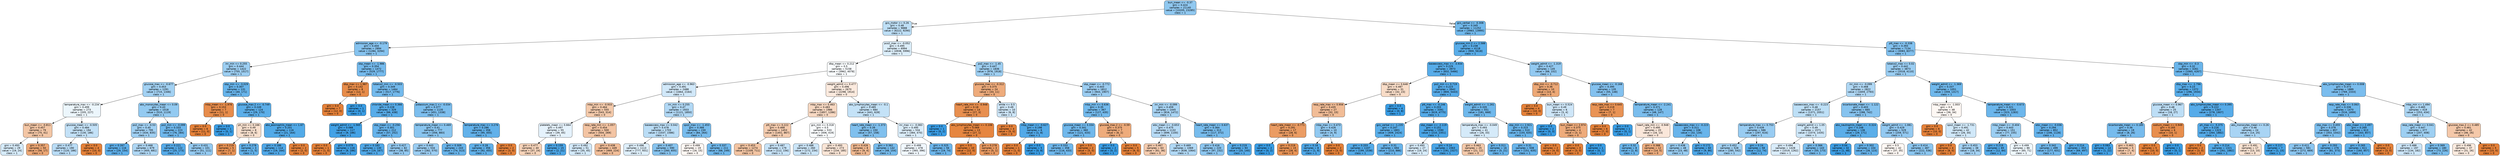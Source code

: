 digraph Tree {
node [shape=box, style="filled, rounded", color="black", fontname="helvetica"] ;
edge [fontname="helvetica"] ;
0 [label="bun_mean <= -0.37\ngini = 0.424\nsamples = 21140\nvalue = [10205, 23285]\nclass = 1", fillcolor="#90c8f0"] ;
1 [label="gcs_motor <= 0.26\ngini = 0.48\nsamples = 9888\nvalue = [6222, 9290]\nclass = 1", fillcolor="#bedff6"] ;
0 -> 1 [labeldistance=2.5, labelangle=45, headlabel="True"] ;
2 [label="admission_age <= -0.179\ngini = 0.404\nsamples = 2894\nvalue = [1284, 3294]\nclass = 1", fillcolor="#86c3ef"] ;
1 -> 2 ;
3 [label="inr_min <= 0.255\ngini = 0.444\nsamples = 1422\nvalue = [755, 1517]\nclass = 1", fillcolor="#9ccef2"] ;
2 -> 3 ;
4 [label="glucose_max <= -0.677\ngini = 0.453\nsamples = 1291\nvalue = [715, 1346]\nclass = 1", fillcolor="#a2d1f3"] ;
3 -> 4 ;
5 [label="temperature_max <= -0.234\ngini = 0.499\nsamples = 273\nvalue = [205, 227]\nclass = 1", fillcolor="#ecf6fc"] ;
4 -> 5 ;
6 [label="bun_mean <= -0.811\ngini = 0.457\nsamples = 79\nvalue = [75, 41]\nclass = 0", fillcolor="#f3c6a5"] ;
5 -> 6 ;
7 [label="gini = 0.493\nsamples = 29\nvalue = [19, 24]\nclass = 1", fillcolor="#d6ebfa"] ;
6 -> 7 ;
8 [label="gini = 0.357\nsamples = 50\nvalue = [56, 17]\nclass = 0", fillcolor="#eda775"] ;
6 -> 8 ;
9 [label="glucose_mean <= -0.505\ngini = 0.484\nsamples = 194\nvalue = [130, 186]\nclass = 1", fillcolor="#c3e1f7"] ;
5 -> 9 ;
10 [label="gini = 0.477\nsamples = 190\nvalue = [120, 186]\nclass = 1", fillcolor="#b9dcf6"] ;
9 -> 10 ;
11 [label="gini = 0.0\nsamples = 4\nvalue = [10, 0]\nclass = 0", fillcolor="#e58139"] ;
9 -> 11 ;
12 [label="abs_monocytes_mean <= 0.09\ngini = 0.43\nsamples = 1018\nvalue = [510, 1119]\nclass = 1", fillcolor="#93caf1"] ;
4 -> 12 ;
13 [label="po2_max <= -0.53\ngini = 0.45\nsamples = 795\nvalue = [434, 835]\nclass = 1", fillcolor="#a0d0f3"] ;
12 -> 13 ;
14 [label="gini = 0.267\nsamples = 116\nvalue = [29, 154]\nclass = 1", fillcolor="#5eafea"] ;
13 -> 14 ;
15 [label="gini = 0.468\nsamples = 679\nvalue = [405, 681]\nclass = 1", fillcolor="#afd7f4"] ;
13 -> 15 ;
16 [label="po2_min <= -0.099\ngini = 0.333\nsamples = 223\nvalue = [76, 284]\nclass = 1", fillcolor="#6eb7ec"] ;
12 -> 16 ;
17 [label="gini = 0.221\nsamples = 122\nvalue = [25, 173]\nclass = 1", fillcolor="#56abe9"] ;
16 -> 17 ;
18 [label="gini = 0.431\nsamples = 101\nvalue = [51, 111]\nclass = 1", fillcolor="#94caf1"] ;
16 -> 18 ;
19 [label="sbp_min <= -3.029\ngini = 0.307\nsamples = 131\nvalue = [40, 171]\nclass = 1", fillcolor="#67b4eb"] ;
3 -> 19 ;
20 [label="mbp_mean <= -1.976\ngini = 0.153\nsamples = 7\nvalue = [11, 1]\nclass = 0", fillcolor="#e78c4b"] ;
19 -> 20 ;
21 [label="gini = 0.0\nsamples = 6\nvalue = [11, 0]\nclass = 0", fillcolor="#e58139"] ;
20 -> 21 ;
22 [label="gini = 0.0\nsamples = 1\nvalue = [0, 1]\nclass = 1", fillcolor="#399de5"] ;
20 -> 22 ;
23 [label="glucose_max.2 <= -0.749\ngini = 0.249\nsamples = 124\nvalue = [29, 170]\nclass = 1", fillcolor="#5baee9"] ;
19 -> 23 ;
24 [label="ph_min <= 0.166\ngini = 0.49\nsamples = 8\nvalue = [8, 6]\nclass = 0", fillcolor="#f8e0ce"] ;
23 -> 24 ;
25 [label="gini = 0.219\nsamples = 5\nvalue = [7, 1]\nclass = 0", fillcolor="#e99355"] ;
24 -> 25 ;
26 [label="gini = 0.278\nsamples = 3\nvalue = [1, 5]\nclass = 1", fillcolor="#61b1ea"] ;
24 -> 26 ;
27 [label="abs_eosinophils_mean <= 1.67\ngini = 0.201\nsamples = 116\nvalue = [21, 164]\nclass = 1", fillcolor="#52aae8"] ;
23 -> 27 ;
28 [label="gini = 0.186\nsamples = 114\nvalue = [19, 164]\nclass = 1", fillcolor="#50a8e8"] ;
27 -> 28 ;
29 [label="gini = 0.0\nsamples = 2\nvalue = [2, 0]\nclass = 0", fillcolor="#e58139"] ;
27 -> 29 ;
30 [label="sbp_mean <= -1.986\ngini = 0.354\nsamples = 1472\nvalue = [529, 1777]\nclass = 1", fillcolor="#74baed"] ;
2 -> 30 ;
31 [label="dbp_max <= 1.987\ngini = 0.142\nsamples = 8\nvalue = [12, 1]\nclass = 0", fillcolor="#e78c49"] ;
30 -> 31 ;
32 [label="gini = 0.0\nsamples = 7\nvalue = [12, 0]\nclass = 0", fillcolor="#e58139"] ;
31 -> 32 ;
33 [label="gini = 0.0\nsamples = 1\nvalue = [0, 1]\nclass = 1", fillcolor="#399de5"] ;
31 -> 33 ;
34 [label="totalco2_min <= -0.503\ngini = 0.349\nsamples = 1464\nvalue = [517, 1776]\nclass = 1", fillcolor="#73baed"] ;
30 -> 34 ;
35 [label="chloride_mean <= 0.366\ngini = 0.228\nsamples = 329\nvalue = [66, 438]\nclass = 1", fillcolor="#57ace9"] ;
34 -> 35 ;
36 [label="weight_admit <= -1.565\ngini = 0.088\nsamples = 117\nvalue = [9, 186]\nclass = 1", fillcolor="#43a2e6"] ;
35 -> 36 ;
37 [label="gini = 0.0\nsamples = 1\nvalue = [1, 0]\nclass = 0", fillcolor="#e58139"] ;
36 -> 37 ;
38 [label="gini = 0.079\nsamples = 116\nvalue = [8, 186]\nclass = 1", fillcolor="#42a1e6"] ;
36 -> 38 ;
39 [label="sbp_mean <= -0.256\ngini = 0.301\nsamples = 212\nvalue = [57, 252]\nclass = 1", fillcolor="#66b3eb"] ;
35 -> 39 ;
40 [label="gini = 0.183\nsamples = 130\nvalue = [19, 167]\nclass = 1", fillcolor="#50a8e8"] ;
39 -> 40 ;
41 [label="gini = 0.427\nsamples = 82\nvalue = [38, 85]\nclass = 1", fillcolor="#92c9f1"] ;
39 -> 41 ;
42 [label="potassium_max.1 <= -0.034\ngini = 0.377\nsamples = 1135\nvalue = [451, 1338]\nclass = 1", fillcolor="#7cbeee"] ;
34 -> 42 ;
43 [label="temperature_mean <= 0.469\ngini = 0.41\nsamples = 777\nvalue = [356, 883]\nclass = 1", fillcolor="#89c5ef"] ;
42 -> 43 ;
44 [label="gini = 0.443\nsamples = 534\nvalue = [282, 570]\nclass = 1", fillcolor="#9bcdf2"] ;
43 -> 44 ;
45 [label="gini = 0.309\nsamples = 243\nvalue = [74, 313]\nclass = 1", fillcolor="#68b4eb"] ;
43 -> 45 ;
46 [label="temperature_max <= 3.276\ngini = 0.286\nsamples = 358\nvalue = [95, 455]\nclass = 1", fillcolor="#62b1ea"] ;
42 -> 46 ;
47 [label="gini = 0.28\nsamples = 356\nvalue = [92, 455]\nclass = 1", fillcolor="#61b1ea"] ;
46 -> 47 ;
48 [label="gini = 0.0\nsamples = 2\nvalue = [3, 0]\nclass = 0", fillcolor="#e58139"] ;
46 -> 48 ;
49 [label="pco2_max <= -0.052\ngini = 0.495\nsamples = 6994\nvalue = [4938, 5996]\nclass = 1", fillcolor="#dceefa"] ;
1 -> 49 ;
50 [label="dbp_mean <= 0.212\ngini = 0.5\nsamples = 5158\nvalue = [3962, 4078]\nclass = 1", fillcolor="#f9fcfe"] ;
49 -> 50 ;
51 [label="admission_age <= -0.963\ngini = 0.491\nsamples = 2488\nvalue = [1664, 2164]\nclass = 1", fillcolor="#d1e8f9"] ;
50 -> 51 ;
52 [label="mbp_min <= -0.933\ngini = 0.464\nsamples = 555\nvalue = [543, 314]\nclass = 0", fillcolor="#f4caab"] ;
51 -> 52 ;
53 [label="platelets_mean <= 0.664\ngini = 0.497\nsamples = 55\nvalue = [39, 45]\nclass = 1", fillcolor="#e5f2fc"] ;
52 -> 53 ;
54 [label="gini = 0.477\nsamples = 40\nvalue = [37, 24]\nclass = 0", fillcolor="#f6d3b9"] ;
53 -> 54 ;
55 [label="gini = 0.159\nsamples = 15\nvalue = [2, 21]\nclass = 1", fillcolor="#4ca6e7"] ;
53 -> 55 ;
56 [label="resp_rate_min <= -1.057\ngini = 0.454\nsamples = 500\nvalue = [504, 269]\nclass = 0", fillcolor="#f3c4a3"] ;
52 -> 56 ;
57 [label="gini = 0.492\nsamples = 51\nvalue = [35, 45]\nclass = 1", fillcolor="#d3e9f9"] ;
56 -> 57 ;
58 [label="gini = 0.438\nsamples = 449\nvalue = [469, 224]\nclass = 0", fillcolor="#f1bd98"] ;
56 -> 58 ;
59 [label="inr_min <= 0.255\ngini = 0.47\nsamples = 1933\nvalue = [1121, 1850]\nclass = 1", fillcolor="#b1d8f5"] ;
51 -> 59 ;
60 [label="baseexcess_max <= 0.042\ngini = 0.478\nsamples = 1703\nvalue = [1037, 1586]\nclass = 1", fillcolor="#baddf6"] ;
59 -> 60 ;
61 [label="gini = 0.496\nsamples = 1113\nvalue = [777, 931]\nclass = 1", fillcolor="#deeffb"] ;
60 -> 61 ;
62 [label="gini = 0.407\nsamples = 590\nvalue = [260, 655]\nclass = 1", fillcolor="#88c4ef"] ;
60 -> 62 ;
63 [label="spo2_max <= -1.453\ngini = 0.366\nsamples = 230\nvalue = [84, 264]\nclass = 1", fillcolor="#78bced"] ;
59 -> 63 ;
64 [label="gini = 0.499\nsamples = 19\nvalue = [16, 15]\nclass = 0", fillcolor="#fdf7f3"] ;
63 -> 64 ;
65 [label="gini = 0.337\nsamples = 211\nvalue = [68, 249]\nclass = 1", fillcolor="#6fb8ec"] ;
63 -> 65 ;
66 [label="weight_admit <= 0.477\ngini = 0.496\nsamples = 2670\nvalue = [2298, 1914]\nclass = 0", fillcolor="#fbeade"] ;
50 -> 66 ;
67 [label="mbp_max <= 0.463\ngini = 0.483\nsamples = 1986\nvalue = [1857, 1286]\nclass = 0", fillcolor="#f7d8c2"] ;
66 -> 67 ;
68 [label="ptt_max <= 0.222\ngini = 0.468\nsamples = 1453\nvalue = [1451, 867]\nclass = 0", fillcolor="#f5ccaf"] ;
67 -> 68 ;
69 [label="gini = 0.453\nsamples = 1274\nvalue = [1339, 711]\nclass = 0", fillcolor="#f3c4a2"] ;
68 -> 69 ;
70 [label="gini = 0.487\nsamples = 179\nvalue = [112, 156]\nclass = 1", fillcolor="#c7e3f8"] ;
68 -> 70 ;
71 [label="gcs_min <= 0.318\ngini = 0.5\nsamples = 533\nvalue = [406, 419]\nclass = 1", fillcolor="#f9fcfe"] ;
67 -> 71 ;
72 [label="gini = 0.488\nsamples = 260\nvalue = [172, 234]\nclass = 1", fillcolor="#cbe5f8"] ;
71 -> 72 ;
73 [label="gini = 0.493\nsamples = 273\nvalue = [234, 185]\nclass = 0", fillcolor="#fae5d6"] ;
71 -> 73 ;
74 [label="abs_lymphocytes_mean <= -0.1\ngini = 0.485\nsamples = 684\nvalue = [441, 628]\nclass = 1", fillcolor="#c4e2f7"] ;
66 -> 74 ;
75 [label="heart_rate_mean <= -1.373\ngini = 0.39\nsamples = 150\nvalue = [57, 158]\nclass = 1", fillcolor="#80c0ee"] ;
74 -> 75 ;
76 [label="gini = 0.426\nsamples = 8\nvalue = [9, 4]\nclass = 0", fillcolor="#f1b991"] ;
75 -> 76 ;
77 [label="gini = 0.362\nsamples = 142\nvalue = [48, 154]\nclass = 1", fillcolor="#77bced"] ;
75 -> 77 ;
78 [label="inr_max <= -0.083\ngini = 0.495\nsamples = 534\nvalue = [384, 470]\nclass = 1", fillcolor="#dbedfa"] ;
74 -> 78 ;
79 [label="gini = 0.499\nsamples = 478\nvalue = [365, 396]\nclass = 1", fillcolor="#f0f7fd"] ;
78 -> 79 ;
80 [label="gini = 0.325\nsamples = 56\nvalue = [19, 74]\nclass = 1", fillcolor="#6cb6ec"] ;
78 -> 80 ;
81 [label="po2_max <= -1.45\ngini = 0.447\nsamples = 1836\nvalue = [976, 1918]\nclass = 1", fillcolor="#9ecff2"] ;
49 -> 81 ;
82 [label="glucose_max <= -0.312\ngini = 0.375\nsamples = 24\nvalue = [33, 11]\nclass = 0", fillcolor="#eeab7b"] ;
81 -> 82 ;
83 [label="heart_rate_min <= -0.948\ngini = 0.18\nsamples = 14\nvalue = [27, 3]\nclass = 0", fillcolor="#e88f4f"] ;
82 -> 83 ;
84 [label="gini = 0.0\nsamples = 1\nvalue = [0, 2]\nclass = 1", fillcolor="#399de5"] ;
83 -> 84 ;
85 [label="abs_lymphocytes_mean <= 0.106\ngini = 0.069\nsamples = 13\nvalue = [27, 1]\nclass = 0", fillcolor="#e68640"] ;
83 -> 85 ;
86 [label="gini = 0.0\nsamples = 10\nvalue = [22, 0]\nclass = 0", fillcolor="#e58139"] ;
85 -> 86 ;
87 [label="gini = 0.278\nsamples = 3\nvalue = [5, 1]\nclass = 0", fillcolor="#ea9a61"] ;
85 -> 87 ;
88 [label="white <= 0.5\ngini = 0.49\nsamples = 10\nvalue = [6, 8]\nclass = 1", fillcolor="#cee6f8"] ;
82 -> 88 ;
89 [label="gini = 0.0\nsamples = 4\nvalue = [5, 0]\nclass = 0", fillcolor="#e58139"] ;
88 -> 89 ;
90 [label="mbp_mean <= -0.627\ngini = 0.198\nsamples = 6\nvalue = [1, 8]\nclass = 1", fillcolor="#52a9e8"] ;
88 -> 90 ;
91 [label="gini = 0.0\nsamples = 1\nvalue = [1, 0]\nclass = 0", fillcolor="#e58139"] ;
90 -> 91 ;
92 [label="gini = 0.0\nsamples = 5\nvalue = [0, 8]\nclass = 1", fillcolor="#399de5"] ;
90 -> 92 ;
93 [label="sbp_mean <= -0.772\ngini = 0.443\nsamples = 1812\nvalue = [943, 1907]\nclass = 1", fillcolor="#9bcdf2"] ;
81 -> 93 ;
94 [label="mbp_min <= 0.636\ngini = 0.35\nsamples = 367\nvalue = [127, 435]\nclass = 1", fillcolor="#73baed"] ;
93 -> 94 ;
95 [label="glucose_mean <= 3.334\ngini = 0.341\nsamples = 360\nvalue = [121, 433]\nclass = 1", fillcolor="#70b8ec"] ;
94 -> 95 ;
96 [label="gini = 0.333\nsamples = 358\nvalue = [116, 433]\nclass = 1", fillcolor="#6eb7ec"] ;
95 -> 96 ;
97 [label="gini = 0.0\nsamples = 2\nvalue = [5, 0]\nclass = 0", fillcolor="#e58139"] ;
95 -> 97 ;
98 [label="glucose_max.2 <= -0.59\ngini = 0.375\nsamples = 7\nvalue = [6, 2]\nclass = 0", fillcolor="#eeab7b"] ;
94 -> 98 ;
99 [label="gini = 0.0\nsamples = 2\nvalue = [0, 2]\nclass = 1", fillcolor="#399de5"] ;
98 -> 99 ;
100 [label="gini = 0.0\nsamples = 5\nvalue = [6, 0]\nclass = 0", fillcolor="#e58139"] ;
98 -> 100 ;
101 [label="inr_min <= -0.099\ngini = 0.459\nsamples = 1445\nvalue = [816, 1472]\nclass = 1", fillcolor="#a7d3f3"] ;
93 -> 101 ;
102 [label="wbc_mean <= -0.653\ngini = 0.475\nsamples = 1132\nvalue = [699, 1100]\nclass = 1", fillcolor="#b7dbf6"] ;
101 -> 102 ;
103 [label="gini = 0.467\nsamples = 63\nvalue = [61, 36]\nclass = 0", fillcolor="#f4cbae"] ;
102 -> 103 ;
104 [label="gini = 0.469\nsamples = 1069\nvalue = [638, 1064]\nclass = 1", fillcolor="#b0d8f5"] ;
102 -> 104 ;
105 [label="heart_rate_mean <= 0.637\ngini = 0.364\nsamples = 313\nvalue = [117, 372]\nclass = 1", fillcolor="#77bced"] ;
101 -> 105 ;
106 [label="gini = 0.416\nsamples = 220\nvalue = [97, 232]\nclass = 1", fillcolor="#8cc6f0"] ;
105 -> 106 ;
107 [label="gini = 0.219\nsamples = 93\nvalue = [20, 140]\nclass = 1", fillcolor="#55abe9"] ;
105 -> 107 ;
108 [label="gcs_verbal <= -0.308\ngini = 0.345\nsamples = 11252\nvalue = [3983, 13995]\nclass = 1", fillcolor="#71b9ec"] ;
0 -> 108 [labeldistance=2.5, labelangle=-45, headlabel="False"] ;
109 [label="glucose_min.2 <= 2.588\ngini = 0.238\nsamples = 4118\nvalue = [900, 5618]\nclass = 1", fillcolor="#59ade9"] ;
108 -> 109 ;
110 [label="baseexcess_max <= -3.934\ngini = 0.229\nsamples = 3973\nvalue = [832, 5466]\nclass = 1", fillcolor="#57ace9"] ;
109 -> 110 ;
111 [label="dbp_mean <= 0.648\ngini = 0.487\nsamples = 31\nvalue = [32, 23]\nclass = 0", fillcolor="#f8dcc7"] ;
110 -> 111 ;
112 [label="resp_rate_max <= 0.956\ngini = 0.435\nsamples = 27\nvalue = [32, 15]\nclass = 0", fillcolor="#f1bc96"] ;
111 -> 112 ;
113 [label="heart_rate_mean <= -0.771\ngini = 0.291\nsamples = 17\nvalue = [28, 6]\nclass = 0", fillcolor="#eb9c63"] ;
112 -> 113 ;
114 [label="gini = 0.0\nsamples = 2\nvalue = [0, 2]\nclass = 1", fillcolor="#399de5"] ;
113 -> 114 ;
115 [label="gini = 0.219\nsamples = 15\nvalue = [28, 4]\nclass = 0", fillcolor="#e99355"] ;
113 -> 115 ;
116 [label="mbp_max <= 0.473\ngini = 0.426\nsamples = 10\nvalue = [4, 9]\nclass = 1", fillcolor="#91c9f1"] ;
112 -> 116 ;
117 [label="gini = 0.18\nsamples = 8\nvalue = [1, 9]\nclass = 1", fillcolor="#4fa8e8"] ;
116 -> 117 ;
118 [label="gini = 0.0\nsamples = 2\nvalue = [3, 0]\nclass = 0", fillcolor="#e58139"] ;
116 -> 118 ;
119 [label="gini = 0.0\nsamples = 4\nvalue = [0, 8]\nclass = 1", fillcolor="#399de5"] ;
111 -> 119 ;
120 [label="po2_min <= 0.719\ngini = 0.223\nsamples = 3942\nvalue = [800, 5443]\nclass = 1", fillcolor="#56abe9"] ;
110 -> 120 ;
121 [label="ptt_max <= -0.246\ngini = 0.203\nsamples = 3391\nvalue = [619, 4775]\nclass = 1", fillcolor="#53aae8"] ;
120 -> 121 ;
122 [label="gcs_verbal <= -1.235\ngini = 0.247\nsamples = 1801\nvalue = [409, 2424]\nclass = 1", fillcolor="#5aaee9"] ;
121 -> 122 ;
123 [label="gini = 0.203\nsamples = 1107\nvalue = [199, 1538]\nclass = 1", fillcolor="#53aae8"] ;
122 -> 123 ;
124 [label="gini = 0.31\nsamples = 694\nvalue = [210, 886]\nclass = 1", fillcolor="#68b4eb"] ;
122 -> 124 ;
125 [label="sbp_mean <= -2.119\ngini = 0.151\nsamples = 1590\nvalue = [210, 2351]\nclass = 1", fillcolor="#4ba6e7"] ;
121 -> 125 ;
126 [label="gini = 0.493\nsamples = 27\nvalue = [19, 24]\nclass = 1", fillcolor="#d6ebfa"] ;
125 -> 126 ;
127 [label="gini = 0.14\nsamples = 1563\nvalue = [191, 2327]\nclass = 1", fillcolor="#49a5e7"] ;
125 -> 127 ;
128 [label="weight_admit <= -1.261\ngini = 0.335\nsamples = 551\nvalue = [181, 668]\nclass = 1", fillcolor="#6fb8ec"] ;
120 -> 128 ;
129 [label="temperature_max <= -0.049\ngini = 0.493\nsamples = 41\nvalue = [26, 33]\nclass = 1", fillcolor="#d5eaf9"] ;
128 -> 129 ;
130 [label="gini = 0.463\nsamples = 25\nvalue = [21, 12]\nclass = 0", fillcolor="#f4c9aa"] ;
129 -> 130 ;
131 [label="gini = 0.311\nsamples = 16\nvalue = [5, 21]\nclass = 1", fillcolor="#68b4eb"] ;
129 -> 131 ;
132 [label="sbp_min <= 2.921\ngini = 0.315\nsamples = 510\nvalue = [155, 635]\nclass = 1", fillcolor="#69b5eb"] ;
128 -> 132 ;
133 [label="gini = 0.31\nsamples = 508\nvalue = [151, 635]\nclass = 1", fillcolor="#68b4eb"] ;
132 -> 133 ;
134 [label="gini = 0.0\nsamples = 2\nvalue = [4, 0]\nclass = 0", fillcolor="#e58139"] ;
132 -> 134 ;
135 [label="weight_admit <= -1.319\ngini = 0.427\nsamples = 145\nvalue = [68, 152]\nclass = 1", fillcolor="#92c9f1"] ;
109 -> 135 ;
136 [label="dbp_min <= -0.712\ngini = 0.36\nsamples = 10\nvalue = [13, 4]\nclass = 0", fillcolor="#eda876"] ;
135 -> 136 ;
137 [label="gini = 0.0\nsamples = 4\nvalue = [10, 0]\nclass = 0", fillcolor="#e58139"] ;
136 -> 137 ;
138 [label="bun_mean <= 0.524\ngini = 0.49\nsamples = 6\nvalue = [3, 4]\nclass = 1", fillcolor="#cee6f8"] ;
136 -> 138 ;
139 [label="gini = 0.0\nsamples = 2\nvalue = [0, 3]\nclass = 1", fillcolor="#399de5"] ;
138 -> 139 ;
140 [label="bun_mean <= 2.974\ngini = 0.375\nsamples = 4\nvalue = [3, 1]\nclass = 0", fillcolor="#eeab7b"] ;
138 -> 140 ;
141 [label="gini = 0.0\nsamples = 3\nvalue = [3, 0]\nclass = 0", fillcolor="#e58139"] ;
140 -> 141 ;
142 [label="gini = 0.0\nsamples = 1\nvalue = [0, 1]\nclass = 1", fillcolor="#399de5"] ;
140 -> 142 ;
143 [label="glucose_mean <= -0.168\ngini = 0.395\nsamples = 135\nvalue = [55, 148]\nclass = 1", fillcolor="#83c1ef"] ;
135 -> 143 ;
144 [label="resp_rate_max <= 0.645\ngini = 0.219\nsamples = 7\nvalue = [7, 1]\nclass = 0", fillcolor="#e99355"] ;
143 -> 144 ;
145 [label="gini = 0.0\nsamples = 6\nvalue = [7, 0]\nclass = 0", fillcolor="#e58139"] ;
144 -> 145 ;
146 [label="gini = 0.0\nsamples = 1\nvalue = [0, 1]\nclass = 1", fillcolor="#399de5"] ;
144 -> 146 ;
147 [label="temperature_mean <= -2.241\ngini = 0.371\nsamples = 128\nvalue = [48, 147]\nclass = 1", fillcolor="#7abded"] ;
143 -> 147 ;
148 [label="heart_rate_min <= -0.948\ngini = 0.495\nsamples = 20\nvalue = [16, 13]\nclass = 0", fillcolor="#fae7da"] ;
147 -> 148 ;
149 [label="gini = 0.32\nsamples = 8\nvalue = [2, 8]\nclass = 1", fillcolor="#6ab6ec"] ;
148 -> 149 ;
150 [label="gini = 0.388\nsamples = 12\nvalue = [14, 5]\nclass = 0", fillcolor="#eeae80"] ;
148 -> 150 ;
151 [label="baseexcess_max <= -0.223\ngini = 0.311\nsamples = 108\nvalue = [32, 134]\nclass = 1", fillcolor="#68b4eb"] ;
147 -> 151 ;
152 [label="gini = 0.438\nsamples = 48\nvalue = [23, 48]\nclass = 1", fillcolor="#98ccf1"] ;
151 -> 152 ;
153 [label="gini = 0.172\nsamples = 60\nvalue = [9, 86]\nclass = 1", fillcolor="#4ea7e8"] ;
151 -> 153 ;
154 [label="ptt_max <= -0.338\ngini = 0.393\nsamples = 7134\nvalue = [3083, 8377]\nclass = 1", fillcolor="#82c1ef"] ;
108 -> 154 ;
155 [label="totalco2_max <= 0.02\ngini = 0.442\nsamples = 3873\nvalue = [2018, 4110]\nclass = 1", fillcolor="#9acdf2"] ;
154 -> 155 ;
156 [label="inr_min <= -0.099\ngini = 0.468\nsamples = 2822\nvalue = [1659, 2793]\nclass = 1", fillcolor="#afd7f4"] ;
155 -> 156 ;
157 [label="baseexcess_max <= -0.223\ngini = 0.48\nsamples = 2157\nvalue = [1371, 2051]\nclass = 1", fillcolor="#bddff6"] ;
156 -> 157 ;
158 [label="temperature_max <= 0.753\ngini = 0.439\nsamples = 586\nvalue = [297, 616]\nclass = 1", fillcolor="#98ccf2"] ;
157 -> 158 ;
159 [label="gini = 0.452\nsamples = 528\nvalue = [285, 542]\nclass = 1", fillcolor="#a1d1f3"] ;
158 -> 159 ;
160 [label="gini = 0.24\nsamples = 58\nvalue = [12, 74]\nclass = 1", fillcolor="#59ade9"] ;
158 -> 160 ;
161 [label="weight_admit <= 1.05\ngini = 0.49\nsamples = 1571\nvalue = [1074, 1435]\nclass = 1", fillcolor="#cde6f8"] ;
157 -> 161 ;
162 [label="gini = 0.494\nsamples = 1428\nvalue = [1019, 1262]\nclass = 1", fillcolor="#d9ecfa"] ;
161 -> 162 ;
163 [label="gini = 0.366\nsamples = 143\nvalue = [55, 173]\nclass = 1", fillcolor="#78bced"] ;
161 -> 163 ;
164 [label="bicarbonate_mean <= -1.122\ngini = 0.403\nsamples = 665\nvalue = [288, 742]\nclass = 1", fillcolor="#86c3ef"] ;
156 -> 164 ;
165 [label="abs_neutrophils_mean <= -0.324\ngini = 0.248\nsamples = 136\nvalue = [29, 171]\nclass = 1", fillcolor="#5baee9"] ;
164 -> 165 ;
166 [label="gini = 0.04\nsamples = 32\nvalue = [1, 48]\nclass = 1", fillcolor="#3d9fe6"] ;
165 -> 166 ;
167 [label="gini = 0.302\nsamples = 104\nvalue = [28, 123]\nclass = 1", fillcolor="#66b3eb"] ;
165 -> 167 ;
168 [label="weight_admit <= -1.081\ngini = 0.429\nsamples = 529\nvalue = [259, 571]\nclass = 1", fillcolor="#93c9f1"] ;
164 -> 168 ;
169 [label="gini = 0.5\nsamples = 42\nvalue = [37, 35]\nclass = 0", fillcolor="#fef8f4"] ;
168 -> 169 ;
170 [label="gini = 0.414\nsamples = 487\nvalue = [222, 536]\nclass = 1", fillcolor="#8bc6f0"] ;
168 -> 170 ;
171 [label="weight_admit <= -1.369\ngini = 0.337\nsamples = 1051\nvalue = [359, 1317]\nclass = 1", fillcolor="#6fb8ec"] ;
155 -> 171 ;
172 [label="mbp_mean <= -1.003\ngini = 0.5\nsamples = 48\nvalue = [36, 34]\nclass = 0", fillcolor="#fef8f4"] ;
171 -> 172 ;
173 [label="gini = 0.0\nsamples = 6\nvalue = [10, 0]\nclass = 0", fillcolor="#e58139"] ;
172 -> 173 ;
174 [label="spo2_mean <= -1.731\ngini = 0.491\nsamples = 42\nvalue = [26, 34]\nclass = 1", fillcolor="#d0e8f9"] ;
172 -> 174 ;
175 [label="gini = 0.0\nsamples = 4\nvalue = [8, 0]\nclass = 0", fillcolor="#e58139"] ;
174 -> 175 ;
176 [label="gini = 0.453\nsamples = 38\nvalue = [18, 34]\nclass = 1", fillcolor="#a2d1f3"] ;
174 -> 176 ;
177 [label="temperature_mean <= -0.673\ngini = 0.321\nsamples = 1003\nvalue = [323, 1283]\nclass = 1", fillcolor="#6bb6ec"] ;
171 -> 177 ;
178 [label="mbp_mean <= -0.404\ngini = 0.443\nsamples = 151\nvalue = [77, 155]\nclass = 1", fillcolor="#9bcef2"] ;
177 -> 178 ;
179 [label="gini = 0.219\nsamples = 65\nvalue = [12, 84]\nclass = 1", fillcolor="#55abe9"] ;
178 -> 179 ;
180 [label="gini = 0.499\nsamples = 86\nvalue = [65, 71]\nclass = 1", fillcolor="#eef7fd"] ;
178 -> 180 ;
181 [label="wbc_mean <= -0.036\ngini = 0.294\nsamples = 852\nvalue = [246, 1128]\nclass = 1", fillcolor="#64b2eb"] ;
177 -> 181 ;
182 [label="gini = 0.342\nsamples = 499\nvalue = [177, 631]\nclass = 1", fillcolor="#71b8ec"] ;
181 -> 182 ;
183 [label="gini = 0.214\nsamples = 353\nvalue = [69, 497]\nclass = 1", fillcolor="#54abe9"] ;
181 -> 183 ;
184 [label="sbp_min <= -0.3\ngini = 0.32\nsamples = 3261\nvalue = [1065, 4267]\nclass = 1", fillcolor="#6ab5eb"] ;
154 -> 184 ;
185 [label="dbp_max <= -1.796\ngini = 0.23\nsamples = 1372\nvalue = [296, 1934]\nclass = 1", fillcolor="#57ace9"] ;
184 -> 185 ;
186 [label="glucose_mean <= 0.967\ngini = 0.48\nsamples = 25\nvalue = [18, 27]\nclass = 1", fillcolor="#bddef6"] ;
185 -> 186 ;
187 [label="bicarbonate_mean <= 0.185\ngini = 0.36\nsamples = 19\nvalue = [8, 26]\nclass = 1", fillcolor="#76bbed"] ;
186 -> 187 ;
188 [label="gini = 0.083\nsamples = 14\nvalue = [1, 22]\nclass = 1", fillcolor="#42a1e6"] ;
187 -> 188 ;
189 [label="gini = 0.463\nsamples = 5\nvalue = [7, 4]\nclass = 0", fillcolor="#f4c9aa"] ;
187 -> 189 ;
190 [label="sodium_mean <= 0.949\ngini = 0.165\nsamples = 6\nvalue = [10, 1]\nclass = 0", fillcolor="#e88e4d"] ;
186 -> 190 ;
191 [label="gini = 0.0\nsamples = 5\nvalue = [10, 0]\nclass = 0", fillcolor="#e58139"] ;
190 -> 191 ;
192 [label="gini = 0.0\nsamples = 1\nvalue = [0, 1]\nclass = 1", fillcolor="#399de5"] ;
190 -> 192 ;
193 [label="abs_lymphocytes_mean <= 0.395\ngini = 0.222\nsamples = 1347\nvalue = [278, 1907]\nclass = 1", fillcolor="#56abe9"] ;
185 -> 193 ;
194 [label="ph_max <= -5.375\ngini = 0.216\nsamples = 1323\nvalue = [264, 1882]\nclass = 1", fillcolor="#55abe9"] ;
193 -> 194 ;
195 [label="gini = 0.0\nsamples = 2\nvalue = [3, 0]\nclass = 0", fillcolor="#e58139"] ;
194 -> 195 ;
196 [label="gini = 0.214\nsamples = 1321\nvalue = [261, 1882]\nclass = 1", fillcolor="#54abe9"] ;
194 -> 196 ;
197 [label="abs_monocytes_mean <= 0.26\ngini = 0.46\nsamples = 24\nvalue = [14, 25]\nclass = 1", fillcolor="#a8d4f4"] ;
193 -> 197 ;
198 [label="gini = 0.491\nsamples = 17\nvalue = [13, 10]\nclass = 0", fillcolor="#f9e2d1"] ;
197 -> 198 ;
199 [label="gini = 0.117\nsamples = 7\nvalue = [1, 15]\nclass = 1", fillcolor="#46a4e7"] ;
197 -> 199 ;
200 [label="abs_lymphocytes_mean <= 0.008\ngini = 0.373\nsamples = 1889\nvalue = [769, 2333]\nclass = 1", fillcolor="#7abdee"] ;
184 -> 200 ;
201 [label="resp_rate_max <= 0.063\ngini = 0.336\nsamples = 1470\nvalue = [516, 1899]\nclass = 1", fillcolor="#6fb8ec"] ;
200 -> 201 ;
202 [label="sbp_max <= 0.455\ngini = 0.378\nsamples = 857\nvalue = [353, 1042]\nclass = 1", fillcolor="#7cbeee"] ;
201 -> 202 ;
203 [label="gini = 0.411\nsamples = 581\nvalue = [272, 669]\nclass = 1", fillcolor="#8ac5f0"] ;
202 -> 203 ;
204 [label="gini = 0.293\nsamples = 276\nvalue = [81, 373]\nclass = 1", fillcolor="#64b2eb"] ;
202 -> 204 ;
205 [label="wbc_mean <= 2.497\ngini = 0.269\nsamples = 613\nvalue = [163, 857]\nclass = 1", fillcolor="#5fb0ea"] ;
201 -> 205 ;
206 [label="gini = 0.265\nsamples = 611\nvalue = [160, 857]\nclass = 1", fillcolor="#5eafea"] ;
205 -> 206 ;
207 [label="gini = 0.0\nsamples = 2\nvalue = [3, 0]\nclass = 0", fillcolor="#e58139"] ;
205 -> 207 ;
208 [label="mbp_min <= 1.494\ngini = 0.465\nsamples = 419\nvalue = [253, 434]\nclass = 1", fillcolor="#acd6f4"] ;
200 -> 208 ;
209 [label="resp_rate_mean <= 0.041\ngini = 0.447\nsamples = 377\nvalue = [207, 408]\nclass = 1", fillcolor="#9dcff2"] ;
208 -> 209 ;
210 [label="gini = 0.488\nsamples = 197\nvalue = [134, 182]\nclass = 1", fillcolor="#cbe5f8"] ;
209 -> 210 ;
211 [label="gini = 0.369\nsamples = 180\nvalue = [73, 226]\nclass = 1", fillcolor="#79bded"] ;
209 -> 211 ;
212 [label="glucose_max.2 <= 0.485\ngini = 0.461\nsamples = 42\nvalue = [46, 26]\nclass = 0", fillcolor="#f4c8a9"] ;
208 -> 212 ;
213 [label="gini = 0.496\nsamples = 37\nvalue = [31, 26]\nclass = 0", fillcolor="#fbebdf"] ;
212 -> 213 ;
214 [label="gini = 0.0\nsamples = 5\nvalue = [15, 0]\nclass = 0", fillcolor="#e58139"] ;
212 -> 214 ;
}